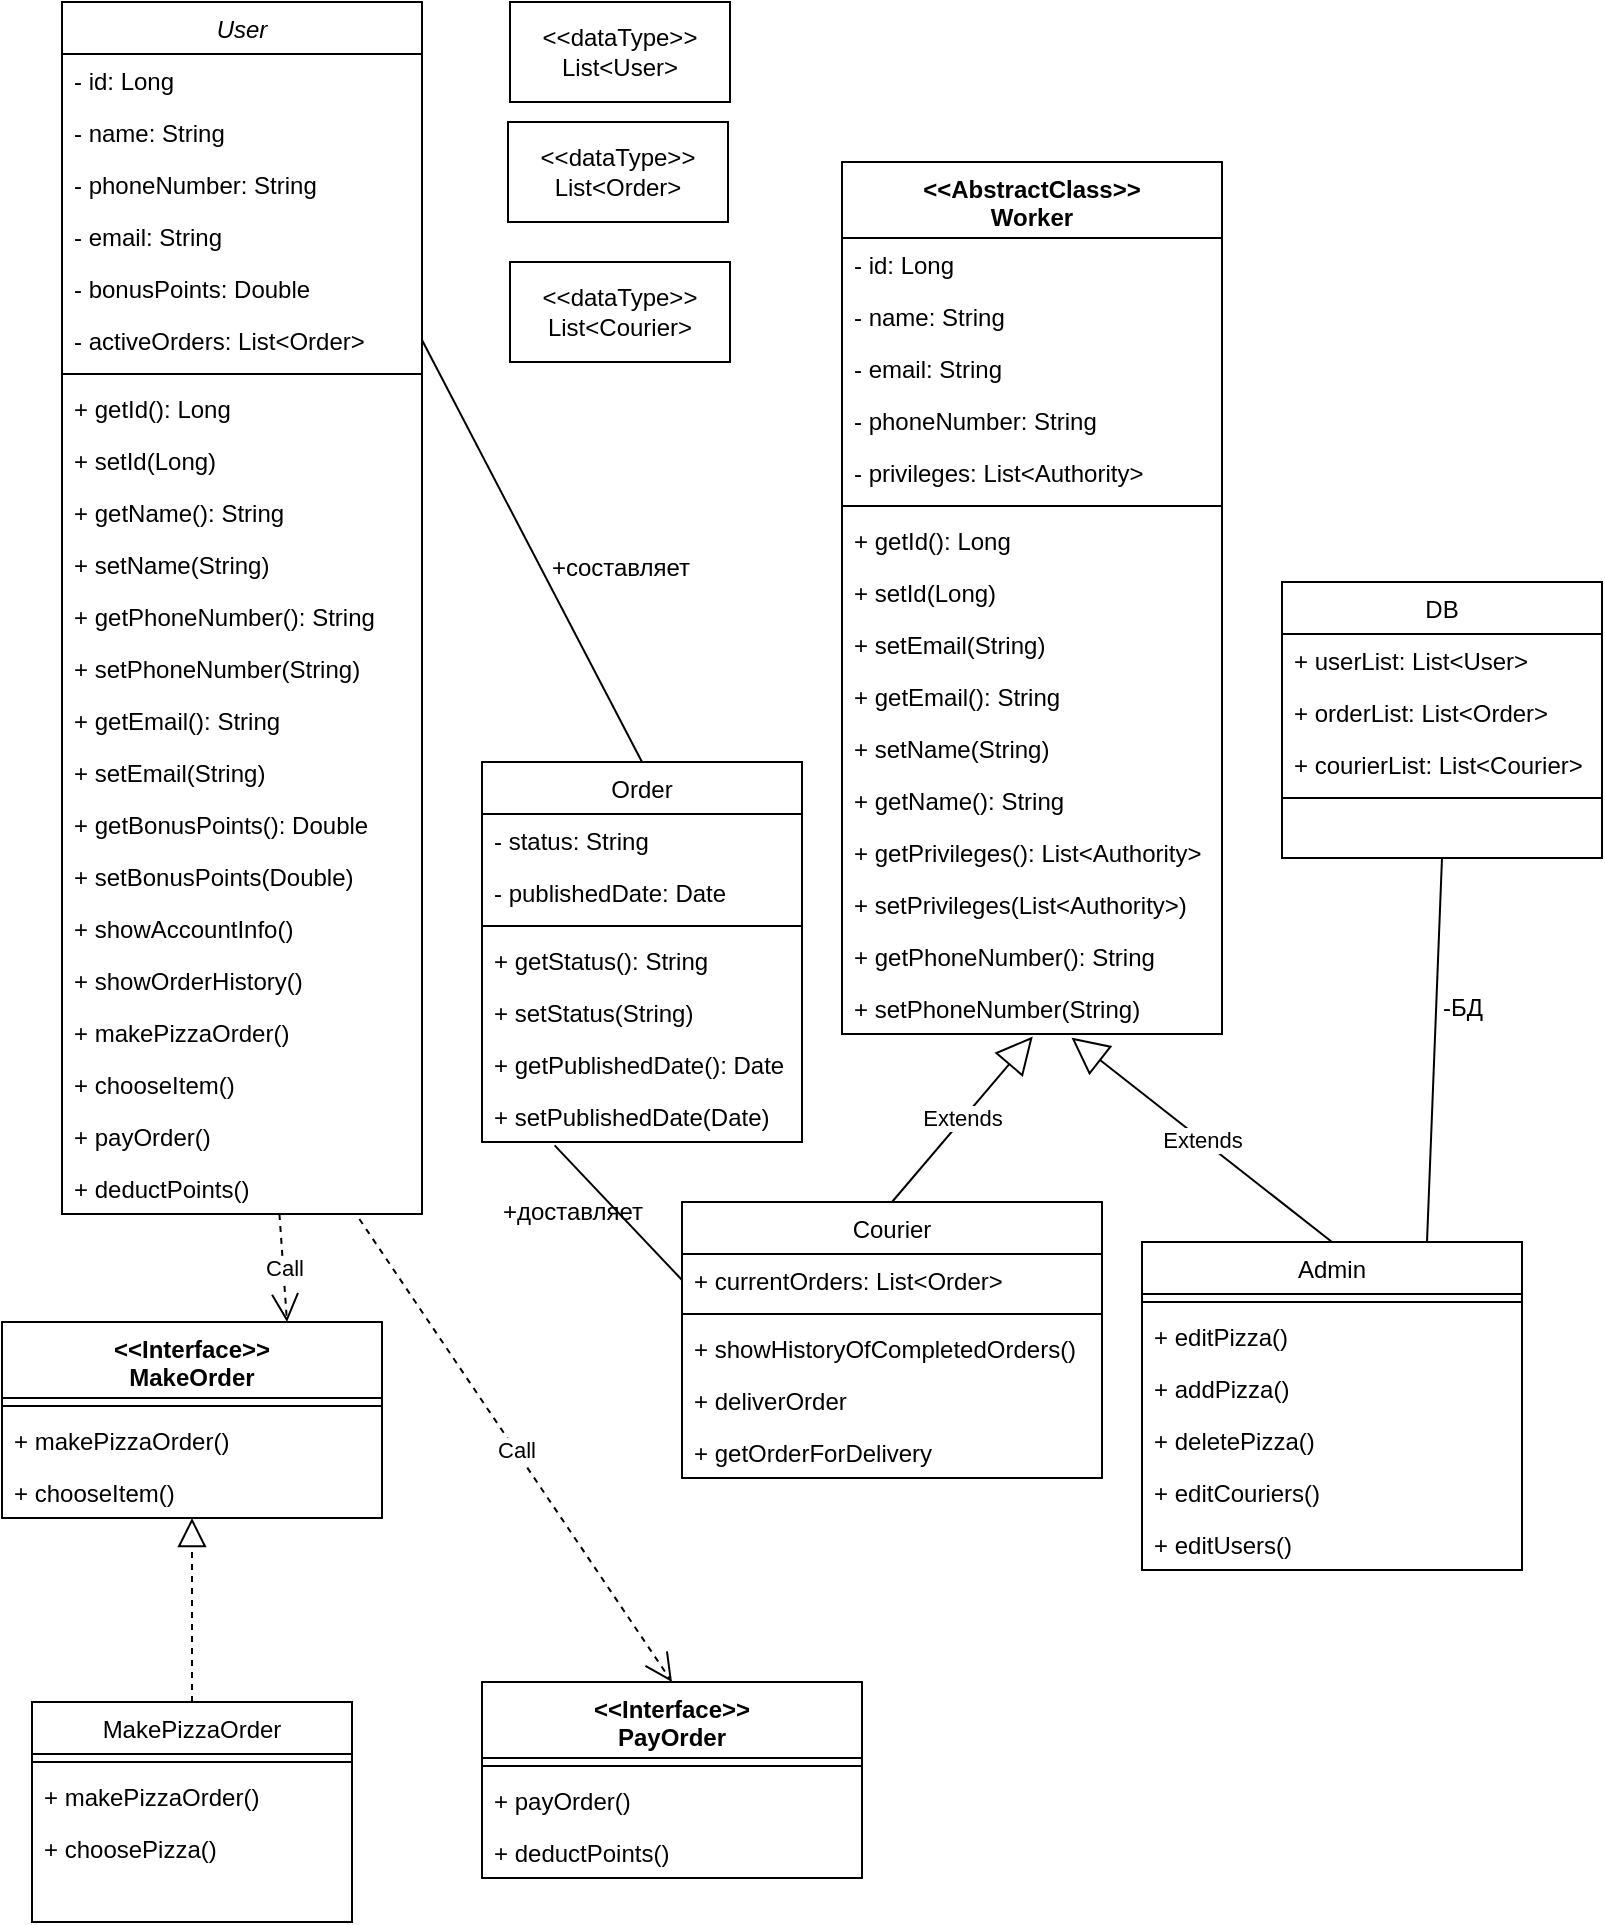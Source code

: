 <mxfile version="24.0.2" type="github">
  <diagram id="C5RBs43oDa-KdzZeNtuy" name="Page-1">
    <mxGraphModel dx="1728" dy="950" grid="1" gridSize="10" guides="1" tooltips="1" connect="1" arrows="1" fold="1" page="1" pageScale="1" pageWidth="827" pageHeight="1169" math="0" shadow="0">
      <root>
        <mxCell id="WIyWlLk6GJQsqaUBKTNV-0" />
        <mxCell id="WIyWlLk6GJQsqaUBKTNV-1" parent="WIyWlLk6GJQsqaUBKTNV-0" />
        <mxCell id="zkfFHV4jXpPFQw0GAbJ--0" value="User" style="swimlane;fontStyle=2;align=center;verticalAlign=top;childLayout=stackLayout;horizontal=1;startSize=26;horizontalStack=0;resizeParent=1;resizeLast=0;collapsible=1;marginBottom=0;rounded=0;shadow=0;strokeWidth=1;" parent="WIyWlLk6GJQsqaUBKTNV-1" vertex="1">
          <mxGeometry x="80" y="30" width="180" height="606" as="geometry">
            <mxRectangle x="230" y="140" width="160" height="26" as="alternateBounds" />
          </mxGeometry>
        </mxCell>
        <mxCell id="eH-ODZOTiSoGjHZSg60L-36" value="- id: Long" style="text;align=left;verticalAlign=top;spacingLeft=4;spacingRight=4;overflow=hidden;rotatable=0;points=[[0,0.5],[1,0.5]];portConstraint=eastwest;" parent="zkfFHV4jXpPFQw0GAbJ--0" vertex="1">
          <mxGeometry y="26" width="180" height="26" as="geometry" />
        </mxCell>
        <mxCell id="zkfFHV4jXpPFQw0GAbJ--1" value="- name: String" style="text;align=left;verticalAlign=top;spacingLeft=4;spacingRight=4;overflow=hidden;rotatable=0;points=[[0,0.5],[1,0.5]];portConstraint=eastwest;" parent="zkfFHV4jXpPFQw0GAbJ--0" vertex="1">
          <mxGeometry y="52" width="180" height="26" as="geometry" />
        </mxCell>
        <mxCell id="zkfFHV4jXpPFQw0GAbJ--2" value="- phoneNumber: String" style="text;align=left;verticalAlign=top;spacingLeft=4;spacingRight=4;overflow=hidden;rotatable=0;points=[[0,0.5],[1,0.5]];portConstraint=eastwest;rounded=0;shadow=0;html=0;" parent="zkfFHV4jXpPFQw0GAbJ--0" vertex="1">
          <mxGeometry y="78" width="180" height="26" as="geometry" />
        </mxCell>
        <mxCell id="zkfFHV4jXpPFQw0GAbJ--3" value="- email: String" style="text;align=left;verticalAlign=top;spacingLeft=4;spacingRight=4;overflow=hidden;rotatable=0;points=[[0,0.5],[1,0.5]];portConstraint=eastwest;rounded=0;shadow=0;html=0;" parent="zkfFHV4jXpPFQw0GAbJ--0" vertex="1">
          <mxGeometry y="104" width="180" height="26" as="geometry" />
        </mxCell>
        <mxCell id="eH-ODZOTiSoGjHZSg60L-0" value="- bonusPoints: Double" style="text;align=left;verticalAlign=top;spacingLeft=4;spacingRight=4;overflow=hidden;rotatable=0;points=[[0,0.5],[1,0.5]];portConstraint=eastwest;rounded=0;shadow=0;html=0;" parent="zkfFHV4jXpPFQw0GAbJ--0" vertex="1">
          <mxGeometry y="130" width="180" height="26" as="geometry" />
        </mxCell>
        <mxCell id="CY-2qKYkMdEW4RrtXyZm-65" value="- activeOrders: List&lt;Order&gt;" style="text;align=left;verticalAlign=top;spacingLeft=4;spacingRight=4;overflow=hidden;rotatable=0;points=[[0,0.5],[1,0.5]];portConstraint=eastwest;rounded=0;shadow=0;html=0;" vertex="1" parent="zkfFHV4jXpPFQw0GAbJ--0">
          <mxGeometry y="156" width="180" height="26" as="geometry" />
        </mxCell>
        <mxCell id="zkfFHV4jXpPFQw0GAbJ--4" value="" style="line;html=1;strokeWidth=1;align=left;verticalAlign=middle;spacingTop=-1;spacingLeft=3;spacingRight=3;rotatable=0;labelPosition=right;points=[];portConstraint=eastwest;" parent="zkfFHV4jXpPFQw0GAbJ--0" vertex="1">
          <mxGeometry y="182" width="180" height="8" as="geometry" />
        </mxCell>
        <mxCell id="eH-ODZOTiSoGjHZSg60L-41" value="+ getId(): Long" style="text;align=left;verticalAlign=top;spacingLeft=4;spacingRight=4;overflow=hidden;rotatable=0;points=[[0,0.5],[1,0.5]];portConstraint=eastwest;" parent="zkfFHV4jXpPFQw0GAbJ--0" vertex="1">
          <mxGeometry y="190" width="180" height="26" as="geometry" />
        </mxCell>
        <mxCell id="eH-ODZOTiSoGjHZSg60L-42" value="+ setId(Long)" style="text;align=left;verticalAlign=top;spacingLeft=4;spacingRight=4;overflow=hidden;rotatable=0;points=[[0,0.5],[1,0.5]];portConstraint=eastwest;" parent="zkfFHV4jXpPFQw0GAbJ--0" vertex="1">
          <mxGeometry y="216" width="180" height="26" as="geometry" />
        </mxCell>
        <mxCell id="zkfFHV4jXpPFQw0GAbJ--5" value="+ getName(): String" style="text;align=left;verticalAlign=top;spacingLeft=4;spacingRight=4;overflow=hidden;rotatable=0;points=[[0,0.5],[1,0.5]];portConstraint=eastwest;" parent="zkfFHV4jXpPFQw0GAbJ--0" vertex="1">
          <mxGeometry y="242" width="180" height="26" as="geometry" />
        </mxCell>
        <mxCell id="eH-ODZOTiSoGjHZSg60L-4" value="+ setName(String)" style="text;align=left;verticalAlign=top;spacingLeft=4;spacingRight=4;overflow=hidden;rotatable=0;points=[[0,0.5],[1,0.5]];portConstraint=eastwest;" parent="zkfFHV4jXpPFQw0GAbJ--0" vertex="1">
          <mxGeometry y="268" width="180" height="26" as="geometry" />
        </mxCell>
        <mxCell id="eH-ODZOTiSoGjHZSg60L-1" value="+ getPhoneNumber(): String" style="text;align=left;verticalAlign=top;spacingLeft=4;spacingRight=4;overflow=hidden;rotatable=0;points=[[0,0.5],[1,0.5]];portConstraint=eastwest;" parent="zkfFHV4jXpPFQw0GAbJ--0" vertex="1">
          <mxGeometry y="294" width="180" height="26" as="geometry" />
        </mxCell>
        <mxCell id="eH-ODZOTiSoGjHZSg60L-5" value="+ setPhoneNumber(String)" style="text;align=left;verticalAlign=top;spacingLeft=4;spacingRight=4;overflow=hidden;rotatable=0;points=[[0,0.5],[1,0.5]];portConstraint=eastwest;" parent="zkfFHV4jXpPFQw0GAbJ--0" vertex="1">
          <mxGeometry y="320" width="180" height="26" as="geometry" />
        </mxCell>
        <mxCell id="eH-ODZOTiSoGjHZSg60L-2" value="+ getEmail(): String" style="text;align=left;verticalAlign=top;spacingLeft=4;spacingRight=4;overflow=hidden;rotatable=0;points=[[0,0.5],[1,0.5]];portConstraint=eastwest;" parent="zkfFHV4jXpPFQw0GAbJ--0" vertex="1">
          <mxGeometry y="346" width="180" height="26" as="geometry" />
        </mxCell>
        <mxCell id="eH-ODZOTiSoGjHZSg60L-6" value="+ setEmail(String)" style="text;align=left;verticalAlign=top;spacingLeft=4;spacingRight=4;overflow=hidden;rotatable=0;points=[[0,0.5],[1,0.5]];portConstraint=eastwest;" parent="zkfFHV4jXpPFQw0GAbJ--0" vertex="1">
          <mxGeometry y="372" width="180" height="26" as="geometry" />
        </mxCell>
        <mxCell id="eH-ODZOTiSoGjHZSg60L-3" value="+ getBonusPoints(): Double" style="text;align=left;verticalAlign=top;spacingLeft=4;spacingRight=4;overflow=hidden;rotatable=0;points=[[0,0.5],[1,0.5]];portConstraint=eastwest;" parent="zkfFHV4jXpPFQw0GAbJ--0" vertex="1">
          <mxGeometry y="398" width="180" height="26" as="geometry" />
        </mxCell>
        <mxCell id="eH-ODZOTiSoGjHZSg60L-7" value="+ setBonusPoints(Double)" style="text;align=left;verticalAlign=top;spacingLeft=4;spacingRight=4;overflow=hidden;rotatable=0;points=[[0,0.5],[1,0.5]];portConstraint=eastwest;" parent="zkfFHV4jXpPFQw0GAbJ--0" vertex="1">
          <mxGeometry y="424" width="180" height="26" as="geometry" />
        </mxCell>
        <mxCell id="eH-ODZOTiSoGjHZSg60L-8" value="+ showAccountInfo()" style="text;align=left;verticalAlign=top;spacingLeft=4;spacingRight=4;overflow=hidden;rotatable=0;points=[[0,0.5],[1,0.5]];portConstraint=eastwest;" parent="zkfFHV4jXpPFQw0GAbJ--0" vertex="1">
          <mxGeometry y="450" width="180" height="26" as="geometry" />
        </mxCell>
        <mxCell id="eH-ODZOTiSoGjHZSg60L-9" value="+ showOrderHistory()" style="text;align=left;verticalAlign=top;spacingLeft=4;spacingRight=4;overflow=hidden;rotatable=0;points=[[0,0.5],[1,0.5]];portConstraint=eastwest;" parent="zkfFHV4jXpPFQw0GAbJ--0" vertex="1">
          <mxGeometry y="476" width="180" height="26" as="geometry" />
        </mxCell>
        <mxCell id="CY-2qKYkMdEW4RrtXyZm-41" value="+ makePizzaOrder()" style="text;align=left;verticalAlign=top;spacingLeft=4;spacingRight=4;overflow=hidden;rotatable=0;points=[[0,0.5],[1,0.5]];portConstraint=eastwest;" vertex="1" parent="zkfFHV4jXpPFQw0GAbJ--0">
          <mxGeometry y="502" width="180" height="26" as="geometry" />
        </mxCell>
        <mxCell id="CY-2qKYkMdEW4RrtXyZm-36" value="+ chooseItem()" style="text;align=left;verticalAlign=top;spacingLeft=4;spacingRight=4;overflow=hidden;rotatable=0;points=[[0,0.5],[1,0.5]];portConstraint=eastwest;" vertex="1" parent="zkfFHV4jXpPFQw0GAbJ--0">
          <mxGeometry y="528" width="180" height="26" as="geometry" />
        </mxCell>
        <mxCell id="CY-2qKYkMdEW4RrtXyZm-42" value="+ payOrder()" style="text;align=left;verticalAlign=top;spacingLeft=4;spacingRight=4;overflow=hidden;rotatable=0;points=[[0,0.5],[1,0.5]];portConstraint=eastwest;" vertex="1" parent="zkfFHV4jXpPFQw0GAbJ--0">
          <mxGeometry y="554" width="180" height="26" as="geometry" />
        </mxCell>
        <mxCell id="CY-2qKYkMdEW4RrtXyZm-47" value="+ deductPoints()" style="text;align=left;verticalAlign=top;spacingLeft=4;spacingRight=4;overflow=hidden;rotatable=0;points=[[0,0.5],[1,0.5]];portConstraint=eastwest;" vertex="1" parent="zkfFHV4jXpPFQw0GAbJ--0">
          <mxGeometry y="580" width="180" height="26" as="geometry" />
        </mxCell>
        <mxCell id="zkfFHV4jXpPFQw0GAbJ--13" value="DB" style="swimlane;fontStyle=0;align=center;verticalAlign=top;childLayout=stackLayout;horizontal=1;startSize=26;horizontalStack=0;resizeParent=1;resizeLast=0;collapsible=1;marginBottom=0;rounded=0;shadow=0;strokeWidth=1;" parent="WIyWlLk6GJQsqaUBKTNV-1" vertex="1">
          <mxGeometry x="690" y="320" width="160" height="138" as="geometry">
            <mxRectangle x="340" y="380" width="170" height="26" as="alternateBounds" />
          </mxGeometry>
        </mxCell>
        <mxCell id="zkfFHV4jXpPFQw0GAbJ--14" value="+ userList: List&lt;User&gt;" style="text;align=left;verticalAlign=top;spacingLeft=4;spacingRight=4;overflow=hidden;rotatable=0;points=[[0,0.5],[1,0.5]];portConstraint=eastwest;" parent="zkfFHV4jXpPFQw0GAbJ--13" vertex="1">
          <mxGeometry y="26" width="160" height="26" as="geometry" />
        </mxCell>
        <mxCell id="eH-ODZOTiSoGjHZSg60L-16" value="+ orderList: List&lt;Order&gt;" style="text;align=left;verticalAlign=top;spacingLeft=4;spacingRight=4;overflow=hidden;rotatable=0;points=[[0,0.5],[1,0.5]];portConstraint=eastwest;" parent="zkfFHV4jXpPFQw0GAbJ--13" vertex="1">
          <mxGeometry y="52" width="160" height="26" as="geometry" />
        </mxCell>
        <mxCell id="CY-2qKYkMdEW4RrtXyZm-34" value="+ courierList: List&lt;Courier&gt;" style="text;align=left;verticalAlign=top;spacingLeft=4;spacingRight=4;overflow=hidden;rotatable=0;points=[[0,0.5],[1,0.5]];portConstraint=eastwest;" vertex="1" parent="zkfFHV4jXpPFQw0GAbJ--13">
          <mxGeometry y="78" width="160" height="26" as="geometry" />
        </mxCell>
        <mxCell id="zkfFHV4jXpPFQw0GAbJ--15" value="" style="line;html=1;strokeWidth=1;align=left;verticalAlign=middle;spacingTop=-1;spacingLeft=3;spacingRight=3;rotatable=0;labelPosition=right;points=[];portConstraint=eastwest;" parent="zkfFHV4jXpPFQw0GAbJ--13" vertex="1">
          <mxGeometry y="104" width="160" height="8" as="geometry" />
        </mxCell>
        <mxCell id="zkfFHV4jXpPFQw0GAbJ--17" value="Order" style="swimlane;fontStyle=0;align=center;verticalAlign=top;childLayout=stackLayout;horizontal=1;startSize=26;horizontalStack=0;resizeParent=1;resizeLast=0;collapsible=1;marginBottom=0;rounded=0;shadow=0;strokeWidth=1;" parent="WIyWlLk6GJQsqaUBKTNV-1" vertex="1">
          <mxGeometry x="290" y="410" width="160" height="190" as="geometry">
            <mxRectangle x="550" y="140" width="160" height="26" as="alternateBounds" />
          </mxGeometry>
        </mxCell>
        <mxCell id="zkfFHV4jXpPFQw0GAbJ--18" value="- status: String" style="text;align=left;verticalAlign=top;spacingLeft=4;spacingRight=4;overflow=hidden;rotatable=0;points=[[0,0.5],[1,0.5]];portConstraint=eastwest;" parent="zkfFHV4jXpPFQw0GAbJ--17" vertex="1">
          <mxGeometry y="26" width="160" height="26" as="geometry" />
        </mxCell>
        <mxCell id="zkfFHV4jXpPFQw0GAbJ--19" value="- publishedDate: Date" style="text;align=left;verticalAlign=top;spacingLeft=4;spacingRight=4;overflow=hidden;rotatable=0;points=[[0,0.5],[1,0.5]];portConstraint=eastwest;rounded=0;shadow=0;html=0;" parent="zkfFHV4jXpPFQw0GAbJ--17" vertex="1">
          <mxGeometry y="52" width="160" height="26" as="geometry" />
        </mxCell>
        <mxCell id="zkfFHV4jXpPFQw0GAbJ--23" value="" style="line;html=1;strokeWidth=1;align=left;verticalAlign=middle;spacingTop=-1;spacingLeft=3;spacingRight=3;rotatable=0;labelPosition=right;points=[];portConstraint=eastwest;" parent="zkfFHV4jXpPFQw0GAbJ--17" vertex="1">
          <mxGeometry y="78" width="160" height="8" as="geometry" />
        </mxCell>
        <mxCell id="eH-ODZOTiSoGjHZSg60L-10" value="+ getStatus(): String" style="text;align=left;verticalAlign=top;spacingLeft=4;spacingRight=4;overflow=hidden;rotatable=0;points=[[0,0.5],[1,0.5]];portConstraint=eastwest;" parent="zkfFHV4jXpPFQw0GAbJ--17" vertex="1">
          <mxGeometry y="86" width="160" height="26" as="geometry" />
        </mxCell>
        <mxCell id="eH-ODZOTiSoGjHZSg60L-11" value="+ setStatus(String)" style="text;align=left;verticalAlign=top;spacingLeft=4;spacingRight=4;overflow=hidden;rotatable=0;points=[[0,0.5],[1,0.5]];portConstraint=eastwest;" parent="zkfFHV4jXpPFQw0GAbJ--17" vertex="1">
          <mxGeometry y="112" width="160" height="26" as="geometry" />
        </mxCell>
        <mxCell id="eH-ODZOTiSoGjHZSg60L-12" value="+ getPublishedDate(): Date" style="text;align=left;verticalAlign=top;spacingLeft=4;spacingRight=4;overflow=hidden;rotatable=0;points=[[0,0.5],[1,0.5]];portConstraint=eastwest;rounded=0;shadow=0;html=0;" parent="zkfFHV4jXpPFQw0GAbJ--17" vertex="1">
          <mxGeometry y="138" width="160" height="26" as="geometry" />
        </mxCell>
        <mxCell id="eH-ODZOTiSoGjHZSg60L-13" value="+ setPublishedDate(Date)" style="text;align=left;verticalAlign=top;spacingLeft=4;spacingRight=4;overflow=hidden;rotatable=0;points=[[0,0.5],[1,0.5]];portConstraint=eastwest;rounded=0;shadow=0;html=0;" parent="zkfFHV4jXpPFQw0GAbJ--17" vertex="1">
          <mxGeometry y="164" width="160" height="26" as="geometry" />
        </mxCell>
        <mxCell id="eH-ODZOTiSoGjHZSg60L-14" value="&amp;lt;&amp;lt;dataType&amp;gt;&amp;gt;&lt;div&gt;List&amp;lt;User&amp;gt;&lt;/div&gt;" style="html=1;whiteSpace=wrap;" parent="WIyWlLk6GJQsqaUBKTNV-1" vertex="1">
          <mxGeometry x="304" y="30" width="110" height="50" as="geometry" />
        </mxCell>
        <mxCell id="eH-ODZOTiSoGjHZSg60L-15" value="&amp;lt;&amp;lt;dataType&amp;gt;&amp;gt;&lt;div&gt;List&amp;lt;Order&amp;gt;&lt;/div&gt;" style="html=1;whiteSpace=wrap;" parent="WIyWlLk6GJQsqaUBKTNV-1" vertex="1">
          <mxGeometry x="303" y="90" width="110" height="50" as="geometry" />
        </mxCell>
        <mxCell id="eH-ODZOTiSoGjHZSg60L-32" value="&lt;div&gt;&amp;lt;&amp;lt;AbstractClass&amp;gt;&amp;gt;&lt;/div&gt;&lt;div&gt;Worker&lt;/div&gt;" style="swimlane;fontStyle=1;align=center;verticalAlign=top;childLayout=stackLayout;horizontal=1;startSize=38;horizontalStack=0;resizeParent=1;resizeParentMax=0;resizeLast=0;collapsible=1;marginBottom=0;whiteSpace=wrap;html=1;" parent="WIyWlLk6GJQsqaUBKTNV-1" vertex="1">
          <mxGeometry x="470" y="110" width="190" height="436" as="geometry" />
        </mxCell>
        <mxCell id="eH-ODZOTiSoGjHZSg60L-37" value="- id: Long" style="text;align=left;verticalAlign=top;spacingLeft=4;spacingRight=4;overflow=hidden;rotatable=0;points=[[0,0.5],[1,0.5]];portConstraint=eastwest;" parent="eH-ODZOTiSoGjHZSg60L-32" vertex="1">
          <mxGeometry y="38" width="190" height="26" as="geometry" />
        </mxCell>
        <mxCell id="eH-ODZOTiSoGjHZSg60L-43" value="- name: String" style="text;align=left;verticalAlign=top;spacingLeft=4;spacingRight=4;overflow=hidden;rotatable=0;points=[[0,0.5],[1,0.5]];portConstraint=eastwest;" parent="eH-ODZOTiSoGjHZSg60L-32" vertex="1">
          <mxGeometry y="64" width="190" height="26" as="geometry" />
        </mxCell>
        <mxCell id="eH-ODZOTiSoGjHZSg60L-45" value="- email: String" style="text;align=left;verticalAlign=top;spacingLeft=4;spacingRight=4;overflow=hidden;rotatable=0;points=[[0,0.5],[1,0.5]];portConstraint=eastwest;rounded=0;shadow=0;html=0;" parent="eH-ODZOTiSoGjHZSg60L-32" vertex="1">
          <mxGeometry y="90" width="190" height="26" as="geometry" />
        </mxCell>
        <mxCell id="eH-ODZOTiSoGjHZSg60L-44" value="- phoneNumber: String" style="text;align=left;verticalAlign=top;spacingLeft=4;spacingRight=4;overflow=hidden;rotatable=0;points=[[0,0.5],[1,0.5]];portConstraint=eastwest;rounded=0;shadow=0;html=0;" parent="eH-ODZOTiSoGjHZSg60L-32" vertex="1">
          <mxGeometry y="116" width="190" height="26" as="geometry" />
        </mxCell>
        <mxCell id="eH-ODZOTiSoGjHZSg60L-53" value="- privileges: List&lt;Authority&gt;" style="text;align=left;verticalAlign=top;spacingLeft=4;spacingRight=4;overflow=hidden;rotatable=0;points=[[0,0.5],[1,0.5]];portConstraint=eastwest;" parent="eH-ODZOTiSoGjHZSg60L-32" vertex="1">
          <mxGeometry y="142" width="190" height="26" as="geometry" />
        </mxCell>
        <mxCell id="eH-ODZOTiSoGjHZSg60L-34" value="" style="line;strokeWidth=1;fillColor=none;align=left;verticalAlign=middle;spacingTop=-1;spacingLeft=3;spacingRight=3;rotatable=0;labelPosition=right;points=[];portConstraint=eastwest;strokeColor=inherit;" parent="eH-ODZOTiSoGjHZSg60L-32" vertex="1">
          <mxGeometry y="168" width="190" height="8" as="geometry" />
        </mxCell>
        <mxCell id="eH-ODZOTiSoGjHZSg60L-46" value="+ getId(): Long" style="text;align=left;verticalAlign=top;spacingLeft=4;spacingRight=4;overflow=hidden;rotatable=0;points=[[0,0.5],[1,0.5]];portConstraint=eastwest;" parent="eH-ODZOTiSoGjHZSg60L-32" vertex="1">
          <mxGeometry y="176" width="190" height="26" as="geometry" />
        </mxCell>
        <mxCell id="eH-ODZOTiSoGjHZSg60L-47" value="+ setId(Long)" style="text;align=left;verticalAlign=top;spacingLeft=4;spacingRight=4;overflow=hidden;rotatable=0;points=[[0,0.5],[1,0.5]];portConstraint=eastwest;" parent="eH-ODZOTiSoGjHZSg60L-32" vertex="1">
          <mxGeometry y="202" width="190" height="26" as="geometry" />
        </mxCell>
        <mxCell id="eH-ODZOTiSoGjHZSg60L-51" value="+ setEmail(String)" style="text;align=left;verticalAlign=top;spacingLeft=4;spacingRight=4;overflow=hidden;rotatable=0;points=[[0,0.5],[1,0.5]];portConstraint=eastwest;" parent="eH-ODZOTiSoGjHZSg60L-32" vertex="1">
          <mxGeometry y="228" width="190" height="26" as="geometry" />
        </mxCell>
        <mxCell id="eH-ODZOTiSoGjHZSg60L-50" value="+ getEmail(): String" style="text;align=left;verticalAlign=top;spacingLeft=4;spacingRight=4;overflow=hidden;rotatable=0;points=[[0,0.5],[1,0.5]];portConstraint=eastwest;" parent="eH-ODZOTiSoGjHZSg60L-32" vertex="1">
          <mxGeometry y="254" width="190" height="26" as="geometry" />
        </mxCell>
        <mxCell id="eH-ODZOTiSoGjHZSg60L-49" value="+ setName(String)" style="text;align=left;verticalAlign=top;spacingLeft=4;spacingRight=4;overflow=hidden;rotatable=0;points=[[0,0.5],[1,0.5]];portConstraint=eastwest;" parent="eH-ODZOTiSoGjHZSg60L-32" vertex="1">
          <mxGeometry y="280" width="190" height="26" as="geometry" />
        </mxCell>
        <mxCell id="eH-ODZOTiSoGjHZSg60L-48" value="+ getName(): String" style="text;align=left;verticalAlign=top;spacingLeft=4;spacingRight=4;overflow=hidden;rotatable=0;points=[[0,0.5],[1,0.5]];portConstraint=eastwest;" parent="eH-ODZOTiSoGjHZSg60L-32" vertex="1">
          <mxGeometry y="306" width="190" height="26" as="geometry" />
        </mxCell>
        <mxCell id="eH-ODZOTiSoGjHZSg60L-54" value="+ getPrivileges(): List&lt;Authority&gt;" style="text;align=left;verticalAlign=top;spacingLeft=4;spacingRight=4;overflow=hidden;rotatable=0;points=[[0,0.5],[1,0.5]];portConstraint=eastwest;" parent="eH-ODZOTiSoGjHZSg60L-32" vertex="1">
          <mxGeometry y="332" width="190" height="26" as="geometry" />
        </mxCell>
        <mxCell id="eH-ODZOTiSoGjHZSg60L-55" value="+ setPrivileges(List&lt;Authority&gt;)" style="text;align=left;verticalAlign=top;spacingLeft=4;spacingRight=4;overflow=hidden;rotatable=0;points=[[0,0.5],[1,0.5]];portConstraint=eastwest;" parent="eH-ODZOTiSoGjHZSg60L-32" vertex="1">
          <mxGeometry y="358" width="190" height="26" as="geometry" />
        </mxCell>
        <mxCell id="eH-ODZOTiSoGjHZSg60L-56" value="+ getPhoneNumber(): String" style="text;align=left;verticalAlign=top;spacingLeft=4;spacingRight=4;overflow=hidden;rotatable=0;points=[[0,0.5],[1,0.5]];portConstraint=eastwest;" parent="eH-ODZOTiSoGjHZSg60L-32" vertex="1">
          <mxGeometry y="384" width="190" height="26" as="geometry" />
        </mxCell>
        <mxCell id="eH-ODZOTiSoGjHZSg60L-57" value="+ setPhoneNumber(String)" style="text;align=left;verticalAlign=top;spacingLeft=4;spacingRight=4;overflow=hidden;rotatable=0;points=[[0,0.5],[1,0.5]];portConstraint=eastwest;" parent="eH-ODZOTiSoGjHZSg60L-32" vertex="1">
          <mxGeometry y="410" width="190" height="26" as="geometry" />
        </mxCell>
        <mxCell id="eH-ODZOTiSoGjHZSg60L-60" value="Courier" style="swimlane;fontStyle=0;align=center;verticalAlign=top;childLayout=stackLayout;horizontal=1;startSize=26;horizontalStack=0;resizeParent=1;resizeLast=0;collapsible=1;marginBottom=0;rounded=0;shadow=0;strokeWidth=1;" parent="WIyWlLk6GJQsqaUBKTNV-1" vertex="1">
          <mxGeometry x="390" y="630" width="210" height="138" as="geometry">
            <mxRectangle x="550" y="140" width="160" height="26" as="alternateBounds" />
          </mxGeometry>
        </mxCell>
        <mxCell id="CY-2qKYkMdEW4RrtXyZm-59" value="+ currentOrders: List&lt;Order&gt;" style="text;align=left;verticalAlign=top;spacingLeft=4;spacingRight=4;overflow=hidden;rotatable=0;points=[[0,0.5],[1,0.5]];portConstraint=eastwest;" vertex="1" parent="eH-ODZOTiSoGjHZSg60L-60">
          <mxGeometry y="26" width="210" height="26" as="geometry" />
        </mxCell>
        <mxCell id="eH-ODZOTiSoGjHZSg60L-63" value="" style="line;html=1;strokeWidth=1;align=left;verticalAlign=middle;spacingTop=-1;spacingLeft=3;spacingRight=3;rotatable=0;labelPosition=right;points=[];portConstraint=eastwest;" parent="eH-ODZOTiSoGjHZSg60L-60" vertex="1">
          <mxGeometry y="52" width="210" height="8" as="geometry" />
        </mxCell>
        <mxCell id="eH-ODZOTiSoGjHZSg60L-78" value="+ showHistoryOfCompletedOrders()" style="text;align=left;verticalAlign=top;spacingLeft=4;spacingRight=4;overflow=hidden;rotatable=0;points=[[0,0.5],[1,0.5]];portConstraint=eastwest;" parent="eH-ODZOTiSoGjHZSg60L-60" vertex="1">
          <mxGeometry y="60" width="210" height="26" as="geometry" />
        </mxCell>
        <mxCell id="eH-ODZOTiSoGjHZSg60L-79" value="+ deliverOrder" style="text;align=left;verticalAlign=top;spacingLeft=4;spacingRight=4;overflow=hidden;rotatable=0;points=[[0,0.5],[1,0.5]];portConstraint=eastwest;" parent="eH-ODZOTiSoGjHZSg60L-60" vertex="1">
          <mxGeometry y="86" width="210" height="26" as="geometry" />
        </mxCell>
        <mxCell id="CY-2qKYkMdEW4RrtXyZm-40" value="+ getOrderForDelivery" style="text;align=left;verticalAlign=top;spacingLeft=4;spacingRight=4;overflow=hidden;rotatable=0;points=[[0,0.5],[1,0.5]];portConstraint=eastwest;" vertex="1" parent="eH-ODZOTiSoGjHZSg60L-60">
          <mxGeometry y="112" width="210" height="26" as="geometry" />
        </mxCell>
        <mxCell id="eH-ODZOTiSoGjHZSg60L-68" value="Admin" style="swimlane;fontStyle=0;align=center;verticalAlign=top;childLayout=stackLayout;horizontal=1;startSize=26;horizontalStack=0;resizeParent=1;resizeLast=0;collapsible=1;marginBottom=0;rounded=0;shadow=0;strokeWidth=1;" parent="WIyWlLk6GJQsqaUBKTNV-1" vertex="1">
          <mxGeometry x="620" y="650" width="190" height="164" as="geometry">
            <mxRectangle x="550" y="140" width="160" height="26" as="alternateBounds" />
          </mxGeometry>
        </mxCell>
        <mxCell id="eH-ODZOTiSoGjHZSg60L-69" value="" style="line;html=1;strokeWidth=1;align=left;verticalAlign=middle;spacingTop=-1;spacingLeft=3;spacingRight=3;rotatable=0;labelPosition=right;points=[];portConstraint=eastwest;" parent="eH-ODZOTiSoGjHZSg60L-68" vertex="1">
          <mxGeometry y="26" width="190" height="8" as="geometry" />
        </mxCell>
        <mxCell id="eH-ODZOTiSoGjHZSg60L-73" value="+ editPizza()" style="text;align=left;verticalAlign=top;spacingLeft=4;spacingRight=4;overflow=hidden;rotatable=0;points=[[0,0.5],[1,0.5]];portConstraint=eastwest;" parent="eH-ODZOTiSoGjHZSg60L-68" vertex="1">
          <mxGeometry y="34" width="190" height="26" as="geometry" />
        </mxCell>
        <mxCell id="eH-ODZOTiSoGjHZSg60L-74" value="+ addPizza()" style="text;align=left;verticalAlign=top;spacingLeft=4;spacingRight=4;overflow=hidden;rotatable=0;points=[[0,0.5],[1,0.5]];portConstraint=eastwest;" parent="eH-ODZOTiSoGjHZSg60L-68" vertex="1">
          <mxGeometry y="60" width="190" height="26" as="geometry" />
        </mxCell>
        <mxCell id="eH-ODZOTiSoGjHZSg60L-75" value="+ deletePizza()" style="text;align=left;verticalAlign=top;spacingLeft=4;spacingRight=4;overflow=hidden;rotatable=0;points=[[0,0.5],[1,0.5]];portConstraint=eastwest;" parent="eH-ODZOTiSoGjHZSg60L-68" vertex="1">
          <mxGeometry y="86" width="190" height="26" as="geometry" />
        </mxCell>
        <mxCell id="eH-ODZOTiSoGjHZSg60L-76" value="+ editCouriers()" style="text;align=left;verticalAlign=top;spacingLeft=4;spacingRight=4;overflow=hidden;rotatable=0;points=[[0,0.5],[1,0.5]];portConstraint=eastwest;" parent="eH-ODZOTiSoGjHZSg60L-68" vertex="1">
          <mxGeometry y="112" width="190" height="26" as="geometry" />
        </mxCell>
        <mxCell id="eH-ODZOTiSoGjHZSg60L-77" value="+ editUsers()" style="text;align=left;verticalAlign=top;spacingLeft=4;spacingRight=4;overflow=hidden;rotatable=0;points=[[0,0.5],[1,0.5]];portConstraint=eastwest;" parent="eH-ODZOTiSoGjHZSg60L-68" vertex="1">
          <mxGeometry y="138" width="190" height="26" as="geometry" />
        </mxCell>
        <mxCell id="eH-ODZOTiSoGjHZSg60L-71" value="Extends" style="endArrow=block;endSize=16;endFill=0;html=1;rounded=0;exitX=0.5;exitY=0;exitDx=0;exitDy=0;entryX=0.502;entryY=1.049;entryDx=0;entryDy=0;entryPerimeter=0;" parent="WIyWlLk6GJQsqaUBKTNV-1" source="eH-ODZOTiSoGjHZSg60L-60" target="eH-ODZOTiSoGjHZSg60L-57" edge="1">
          <mxGeometry width="160" relative="1" as="geometry">
            <mxPoint x="310" y="560" as="sourcePoint" />
            <mxPoint x="470" y="560" as="targetPoint" />
          </mxGeometry>
        </mxCell>
        <mxCell id="eH-ODZOTiSoGjHZSg60L-72" value="Extends" style="endArrow=block;endSize=16;endFill=0;html=1;rounded=0;exitX=0.5;exitY=0;exitDx=0;exitDy=0;entryX=0.604;entryY=1.071;entryDx=0;entryDy=0;entryPerimeter=0;" parent="WIyWlLk6GJQsqaUBKTNV-1" source="eH-ODZOTiSoGjHZSg60L-68" target="eH-ODZOTiSoGjHZSg60L-57" edge="1">
          <mxGeometry width="160" relative="1" as="geometry">
            <mxPoint x="590" y="653" as="sourcePoint" />
            <mxPoint x="670" y="570" as="targetPoint" />
          </mxGeometry>
        </mxCell>
        <mxCell id="CY-2qKYkMdEW4RrtXyZm-1" value="&lt;div&gt;&amp;lt;&amp;lt;Interface&amp;gt;&amp;gt;&lt;/div&gt;&lt;div&gt;MakeOrder&lt;/div&gt;" style="swimlane;fontStyle=1;align=center;verticalAlign=top;childLayout=stackLayout;horizontal=1;startSize=38;horizontalStack=0;resizeParent=1;resizeParentMax=0;resizeLast=0;collapsible=1;marginBottom=0;whiteSpace=wrap;html=1;" vertex="1" parent="WIyWlLk6GJQsqaUBKTNV-1">
          <mxGeometry x="50" y="690" width="190" height="98" as="geometry" />
        </mxCell>
        <mxCell id="CY-2qKYkMdEW4RrtXyZm-7" value="" style="line;strokeWidth=1;fillColor=none;align=left;verticalAlign=middle;spacingTop=-1;spacingLeft=3;spacingRight=3;rotatable=0;labelPosition=right;points=[];portConstraint=eastwest;strokeColor=inherit;" vertex="1" parent="CY-2qKYkMdEW4RrtXyZm-1">
          <mxGeometry y="38" width="190" height="8" as="geometry" />
        </mxCell>
        <mxCell id="CY-2qKYkMdEW4RrtXyZm-38" value="+ makePizzaOrder()" style="text;align=left;verticalAlign=top;spacingLeft=4;spacingRight=4;overflow=hidden;rotatable=0;points=[[0,0.5],[1,0.5]];portConstraint=eastwest;" vertex="1" parent="CY-2qKYkMdEW4RrtXyZm-1">
          <mxGeometry y="46" width="190" height="26" as="geometry" />
        </mxCell>
        <mxCell id="CY-2qKYkMdEW4RrtXyZm-45" value="+ chooseItem()" style="text;align=left;verticalAlign=top;spacingLeft=4;spacingRight=4;overflow=hidden;rotatable=0;points=[[0,0.5],[1,0.5]];portConstraint=eastwest;" vertex="1" parent="CY-2qKYkMdEW4RrtXyZm-1">
          <mxGeometry y="72" width="190" height="26" as="geometry" />
        </mxCell>
        <mxCell id="CY-2qKYkMdEW4RrtXyZm-24" value="MakePizzaOrder" style="swimlane;fontStyle=0;align=center;verticalAlign=top;childLayout=stackLayout;horizontal=1;startSize=26;horizontalStack=0;resizeParent=1;resizeLast=0;collapsible=1;marginBottom=0;rounded=0;shadow=0;strokeWidth=1;" vertex="1" parent="WIyWlLk6GJQsqaUBKTNV-1">
          <mxGeometry x="65" y="880" width="160" height="110" as="geometry">
            <mxRectangle x="550" y="140" width="160" height="26" as="alternateBounds" />
          </mxGeometry>
        </mxCell>
        <mxCell id="CY-2qKYkMdEW4RrtXyZm-27" value="" style="line;html=1;strokeWidth=1;align=left;verticalAlign=middle;spacingTop=-1;spacingLeft=3;spacingRight=3;rotatable=0;labelPosition=right;points=[];portConstraint=eastwest;" vertex="1" parent="CY-2qKYkMdEW4RrtXyZm-24">
          <mxGeometry y="26" width="160" height="8" as="geometry" />
        </mxCell>
        <mxCell id="CY-2qKYkMdEW4RrtXyZm-39" value="+ makePizzaOrder()" style="text;align=left;verticalAlign=top;spacingLeft=4;spacingRight=4;overflow=hidden;rotatable=0;points=[[0,0.5],[1,0.5]];portConstraint=eastwest;" vertex="1" parent="CY-2qKYkMdEW4RrtXyZm-24">
          <mxGeometry y="34" width="160" height="26" as="geometry" />
        </mxCell>
        <mxCell id="CY-2qKYkMdEW4RrtXyZm-44" value="+ choosePizza()" style="text;align=left;verticalAlign=top;spacingLeft=4;spacingRight=4;overflow=hidden;rotatable=0;points=[[0,0.5],[1,0.5]];portConstraint=eastwest;" vertex="1" parent="CY-2qKYkMdEW4RrtXyZm-24">
          <mxGeometry y="60" width="160" height="26" as="geometry" />
        </mxCell>
        <mxCell id="CY-2qKYkMdEW4RrtXyZm-32" value="" style="endArrow=block;dashed=1;endFill=0;endSize=12;html=1;rounded=0;exitX=0.5;exitY=0;exitDx=0;exitDy=0;entryX=0.5;entryY=1;entryDx=0;entryDy=0;" edge="1" parent="WIyWlLk6GJQsqaUBKTNV-1" source="CY-2qKYkMdEW4RrtXyZm-24" target="CY-2qKYkMdEW4RrtXyZm-1">
          <mxGeometry width="160" relative="1" as="geometry">
            <mxPoint x="120" y="690" as="sourcePoint" />
            <mxPoint x="280" y="690" as="targetPoint" />
          </mxGeometry>
        </mxCell>
        <mxCell id="CY-2qKYkMdEW4RrtXyZm-33" value="" style="endArrow=none;html=1;rounded=0;exitX=0.75;exitY=0;exitDx=0;exitDy=0;entryX=0.5;entryY=1;entryDx=0;entryDy=0;" edge="1" parent="WIyWlLk6GJQsqaUBKTNV-1" source="eH-ODZOTiSoGjHZSg60L-68" target="zkfFHV4jXpPFQw0GAbJ--13">
          <mxGeometry width="50" height="50" relative="1" as="geometry">
            <mxPoint x="840" y="630" as="sourcePoint" />
            <mxPoint x="890" y="580" as="targetPoint" />
          </mxGeometry>
        </mxCell>
        <mxCell id="CY-2qKYkMdEW4RrtXyZm-37" value="Call" style="endArrow=open;endSize=12;dashed=1;html=1;rounded=0;exitX=0.604;exitY=1;exitDx=0;exitDy=0;entryX=0.75;entryY=0;entryDx=0;entryDy=0;exitPerimeter=0;" edge="1" parent="WIyWlLk6GJQsqaUBKTNV-1" source="CY-2qKYkMdEW4RrtXyZm-47" target="CY-2qKYkMdEW4RrtXyZm-1">
          <mxGeometry width="160" relative="1" as="geometry">
            <mxPoint x="220" y="570" as="sourcePoint" />
            <mxPoint x="380" y="570" as="targetPoint" />
          </mxGeometry>
        </mxCell>
        <mxCell id="CY-2qKYkMdEW4RrtXyZm-50" value="&lt;div&gt;&amp;lt;&amp;lt;Interface&amp;gt;&amp;gt;&lt;/div&gt;&lt;div&gt;PayOrder&lt;/div&gt;" style="swimlane;fontStyle=1;align=center;verticalAlign=top;childLayout=stackLayout;horizontal=1;startSize=38;horizontalStack=0;resizeParent=1;resizeParentMax=0;resizeLast=0;collapsible=1;marginBottom=0;whiteSpace=wrap;html=1;" vertex="1" parent="WIyWlLk6GJQsqaUBKTNV-1">
          <mxGeometry x="290" y="870" width="190" height="98" as="geometry" />
        </mxCell>
        <mxCell id="CY-2qKYkMdEW4RrtXyZm-51" value="" style="line;strokeWidth=1;fillColor=none;align=left;verticalAlign=middle;spacingTop=-1;spacingLeft=3;spacingRight=3;rotatable=0;labelPosition=right;points=[];portConstraint=eastwest;strokeColor=inherit;" vertex="1" parent="CY-2qKYkMdEW4RrtXyZm-50">
          <mxGeometry y="38" width="190" height="8" as="geometry" />
        </mxCell>
        <mxCell id="CY-2qKYkMdEW4RrtXyZm-54" value="+ payOrder()" style="text;align=left;verticalAlign=top;spacingLeft=4;spacingRight=4;overflow=hidden;rotatable=0;points=[[0,0.5],[1,0.5]];portConstraint=eastwest;" vertex="1" parent="CY-2qKYkMdEW4RrtXyZm-50">
          <mxGeometry y="46" width="190" height="26" as="geometry" />
        </mxCell>
        <mxCell id="CY-2qKYkMdEW4RrtXyZm-55" value="+ deductPoints()" style="text;align=left;verticalAlign=top;spacingLeft=4;spacingRight=4;overflow=hidden;rotatable=0;points=[[0,0.5],[1,0.5]];portConstraint=eastwest;" vertex="1" parent="CY-2qKYkMdEW4RrtXyZm-50">
          <mxGeometry y="72" width="190" height="26" as="geometry" />
        </mxCell>
        <mxCell id="CY-2qKYkMdEW4RrtXyZm-56" value="Call" style="endArrow=open;endSize=12;dashed=1;html=1;rounded=0;exitX=0.826;exitY=1.096;exitDx=0;exitDy=0;entryX=0.5;entryY=0;entryDx=0;entryDy=0;exitPerimeter=0;" edge="1" parent="WIyWlLk6GJQsqaUBKTNV-1" source="CY-2qKYkMdEW4RrtXyZm-47" target="CY-2qKYkMdEW4RrtXyZm-50">
          <mxGeometry width="160" relative="1" as="geometry">
            <mxPoint x="199" y="620" as="sourcePoint" />
            <mxPoint x="203" y="700" as="targetPoint" />
          </mxGeometry>
        </mxCell>
        <mxCell id="CY-2qKYkMdEW4RrtXyZm-57" value="&amp;lt;&amp;lt;dataType&amp;gt;&amp;gt;&lt;div&gt;List&amp;lt;Courier&amp;gt;&lt;/div&gt;" style="html=1;whiteSpace=wrap;" vertex="1" parent="WIyWlLk6GJQsqaUBKTNV-1">
          <mxGeometry x="304" y="160" width="110" height="50" as="geometry" />
        </mxCell>
        <mxCell id="CY-2qKYkMdEW4RrtXyZm-62" value="-БД" style="text;html=1;align=center;verticalAlign=middle;resizable=0;points=[];autosize=1;strokeColor=none;fillColor=none;" vertex="1" parent="WIyWlLk6GJQsqaUBKTNV-1">
          <mxGeometry x="760" y="518" width="40" height="30" as="geometry" />
        </mxCell>
        <mxCell id="CY-2qKYkMdEW4RrtXyZm-63" value="" style="endArrow=none;html=1;rounded=0;exitX=0;exitY=0.5;exitDx=0;exitDy=0;entryX=0.227;entryY=1.064;entryDx=0;entryDy=0;entryPerimeter=0;" edge="1" parent="WIyWlLk6GJQsqaUBKTNV-1" source="CY-2qKYkMdEW4RrtXyZm-59" target="eH-ODZOTiSoGjHZSg60L-13">
          <mxGeometry width="50" height="50" relative="1" as="geometry">
            <mxPoint x="320" y="828" as="sourcePoint" />
            <mxPoint x="327" y="636" as="targetPoint" />
          </mxGeometry>
        </mxCell>
        <mxCell id="CY-2qKYkMdEW4RrtXyZm-64" value="+доставляет" style="text;html=1;align=center;verticalAlign=middle;resizable=0;points=[];autosize=1;strokeColor=none;fillColor=none;" vertex="1" parent="WIyWlLk6GJQsqaUBKTNV-1">
          <mxGeometry x="290" y="620" width="90" height="30" as="geometry" />
        </mxCell>
        <mxCell id="CY-2qKYkMdEW4RrtXyZm-67" value="" style="endArrow=none;html=1;rounded=0;exitX=0.5;exitY=0;exitDx=0;exitDy=0;entryX=1;entryY=0.5;entryDx=0;entryDy=0;" edge="1" parent="WIyWlLk6GJQsqaUBKTNV-1" source="zkfFHV4jXpPFQw0GAbJ--17" target="CY-2qKYkMdEW4RrtXyZm-65">
          <mxGeometry width="50" height="50" relative="1" as="geometry">
            <mxPoint x="414" y="347" as="sourcePoint" />
            <mxPoint x="350" y="280" as="targetPoint" />
          </mxGeometry>
        </mxCell>
        <mxCell id="CY-2qKYkMdEW4RrtXyZm-68" value="+cоставляет" style="text;html=1;align=center;verticalAlign=middle;resizable=0;points=[];autosize=1;strokeColor=none;fillColor=none;" vertex="1" parent="WIyWlLk6GJQsqaUBKTNV-1">
          <mxGeometry x="314" y="298" width="90" height="30" as="geometry" />
        </mxCell>
      </root>
    </mxGraphModel>
  </diagram>
</mxfile>
